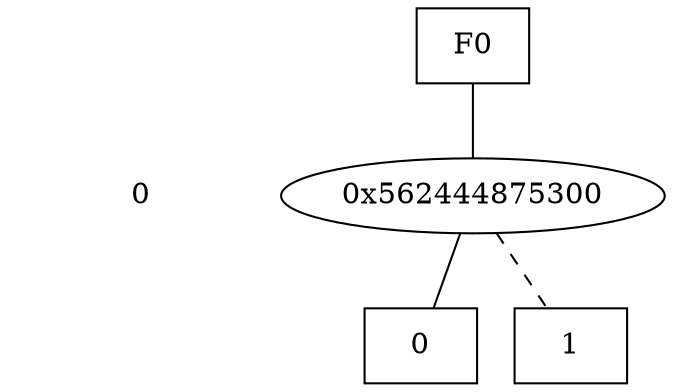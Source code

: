 digraph "DD" {
size = "7.5,10"
center = true;
edge [dir = none];
{ node [shape = plaintext];
  edge [style = invis];
  "CONST NODES" [style = invis];
" 0 " -> "CONST NODES"; 
}
{ rank = same; node [shape = box]; edge [style = invis];
"F0"; }
{ rank = same; " 0 ";
"0x562444875300";
}
{ rank = same; "CONST NODES";
{ node [shape = box]; "0x562444875260";
"0x562444875240";
}
}
"F0" -> "0x562444875300" [style = solid];
"0x562444875300" -> "0x562444875260";
"0x562444875300" -> "0x562444875240" [style = dashed];
"0x562444875260" [label = "0"];
"0x562444875240" [label = "1"];
}

